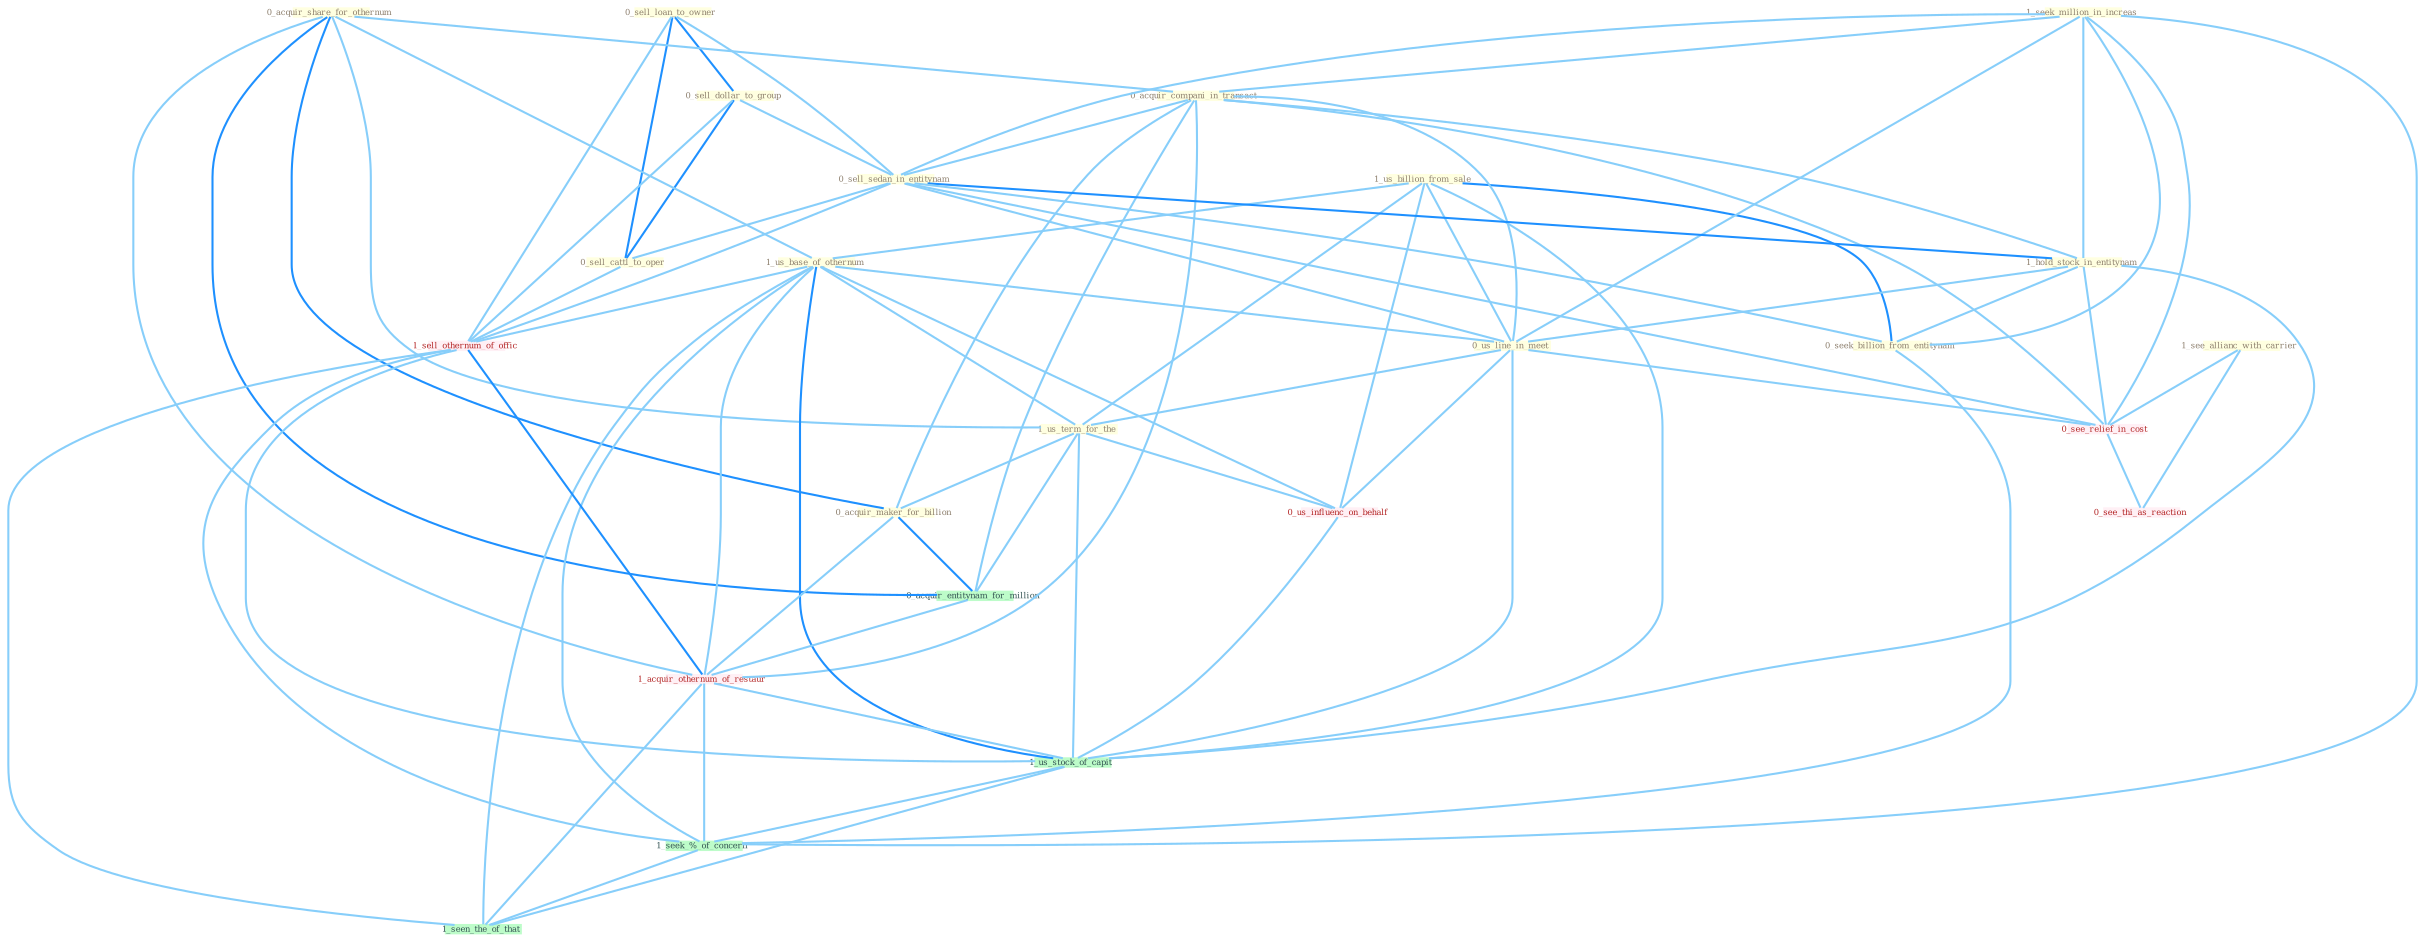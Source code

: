 Graph G{ 
    node
    [shape=polygon,style=filled,width=.5,height=.06,color="#BDFCC9",fixedsize=true,fontsize=4,
    fontcolor="#2f4f4f"];
    {node
    [color="#ffffe0", fontcolor="#8b7d6b"] "0_sell_loan_to_owner " "1_us_billion_from_sale " "1_seek_million_in_increas " "0_sell_dollar_to_group " "0_acquir_share_for_othernum " "0_acquir_compani_in_transact " "1_us_base_of_othernum " "0_sell_sedan_in_entitynam " "1_hold_stock_in_entitynam " "0_seek_billion_from_entitynam " "0_us_line_in_meet " "1_us_term_for_the " "0_acquir_maker_for_billion " "0_sell_cattl_to_oper " "1_see_allianc_with_carrier "}
{node [color="#fff0f5", fontcolor="#b22222"] "1_sell_othernum_of_offic " "0_us_influenc_on_behalf " "0_see_relief_in_cost " "0_see_thi_as_reaction " "1_acquir_othernum_of_restaur "}
edge [color="#B0E2FF"];

	"0_sell_loan_to_owner " -- "0_sell_dollar_to_group " [w="2", color="#1e90ff" , len=0.8];
	"0_sell_loan_to_owner " -- "0_sell_sedan_in_entitynam " [w="1", color="#87cefa" ];
	"0_sell_loan_to_owner " -- "0_sell_cattl_to_oper " [w="2", color="#1e90ff" , len=0.8];
	"0_sell_loan_to_owner " -- "1_sell_othernum_of_offic " [w="1", color="#87cefa" ];
	"1_us_billion_from_sale " -- "1_us_base_of_othernum " [w="1", color="#87cefa" ];
	"1_us_billion_from_sale " -- "0_seek_billion_from_entitynam " [w="2", color="#1e90ff" , len=0.8];
	"1_us_billion_from_sale " -- "0_us_line_in_meet " [w="1", color="#87cefa" ];
	"1_us_billion_from_sale " -- "1_us_term_for_the " [w="1", color="#87cefa" ];
	"1_us_billion_from_sale " -- "0_us_influenc_on_behalf " [w="1", color="#87cefa" ];
	"1_us_billion_from_sale " -- "1_us_stock_of_capit " [w="1", color="#87cefa" ];
	"1_seek_million_in_increas " -- "0_acquir_compani_in_transact " [w="1", color="#87cefa" ];
	"1_seek_million_in_increas " -- "0_sell_sedan_in_entitynam " [w="1", color="#87cefa" ];
	"1_seek_million_in_increas " -- "1_hold_stock_in_entitynam " [w="1", color="#87cefa" ];
	"1_seek_million_in_increas " -- "0_seek_billion_from_entitynam " [w="1", color="#87cefa" ];
	"1_seek_million_in_increas " -- "0_us_line_in_meet " [w="1", color="#87cefa" ];
	"1_seek_million_in_increas " -- "0_see_relief_in_cost " [w="1", color="#87cefa" ];
	"1_seek_million_in_increas " -- "1_seek_%_of_concern " [w="1", color="#87cefa" ];
	"0_sell_dollar_to_group " -- "0_sell_sedan_in_entitynam " [w="1", color="#87cefa" ];
	"0_sell_dollar_to_group " -- "0_sell_cattl_to_oper " [w="2", color="#1e90ff" , len=0.8];
	"0_sell_dollar_to_group " -- "1_sell_othernum_of_offic " [w="1", color="#87cefa" ];
	"0_acquir_share_for_othernum " -- "0_acquir_compani_in_transact " [w="1", color="#87cefa" ];
	"0_acquir_share_for_othernum " -- "1_us_base_of_othernum " [w="1", color="#87cefa" ];
	"0_acquir_share_for_othernum " -- "1_us_term_for_the " [w="1", color="#87cefa" ];
	"0_acquir_share_for_othernum " -- "0_acquir_maker_for_billion " [w="2", color="#1e90ff" , len=0.8];
	"0_acquir_share_for_othernum " -- "0_acquir_entitynam_for_million " [w="2", color="#1e90ff" , len=0.8];
	"0_acquir_share_for_othernum " -- "1_acquir_othernum_of_restaur " [w="1", color="#87cefa" ];
	"0_acquir_compani_in_transact " -- "0_sell_sedan_in_entitynam " [w="1", color="#87cefa" ];
	"0_acquir_compani_in_transact " -- "1_hold_stock_in_entitynam " [w="1", color="#87cefa" ];
	"0_acquir_compani_in_transact " -- "0_us_line_in_meet " [w="1", color="#87cefa" ];
	"0_acquir_compani_in_transact " -- "0_acquir_maker_for_billion " [w="1", color="#87cefa" ];
	"0_acquir_compani_in_transact " -- "0_acquir_entitynam_for_million " [w="1", color="#87cefa" ];
	"0_acquir_compani_in_transact " -- "0_see_relief_in_cost " [w="1", color="#87cefa" ];
	"0_acquir_compani_in_transact " -- "1_acquir_othernum_of_restaur " [w="1", color="#87cefa" ];
	"1_us_base_of_othernum " -- "0_us_line_in_meet " [w="1", color="#87cefa" ];
	"1_us_base_of_othernum " -- "1_us_term_for_the " [w="1", color="#87cefa" ];
	"1_us_base_of_othernum " -- "1_sell_othernum_of_offic " [w="1", color="#87cefa" ];
	"1_us_base_of_othernum " -- "0_us_influenc_on_behalf " [w="1", color="#87cefa" ];
	"1_us_base_of_othernum " -- "1_acquir_othernum_of_restaur " [w="1", color="#87cefa" ];
	"1_us_base_of_othernum " -- "1_us_stock_of_capit " [w="2", color="#1e90ff" , len=0.8];
	"1_us_base_of_othernum " -- "1_seek_%_of_concern " [w="1", color="#87cefa" ];
	"1_us_base_of_othernum " -- "1_seen_the_of_that " [w="1", color="#87cefa" ];
	"0_sell_sedan_in_entitynam " -- "1_hold_stock_in_entitynam " [w="2", color="#1e90ff" , len=0.8];
	"0_sell_sedan_in_entitynam " -- "0_seek_billion_from_entitynam " [w="1", color="#87cefa" ];
	"0_sell_sedan_in_entitynam " -- "0_us_line_in_meet " [w="1", color="#87cefa" ];
	"0_sell_sedan_in_entitynam " -- "0_sell_cattl_to_oper " [w="1", color="#87cefa" ];
	"0_sell_sedan_in_entitynam " -- "1_sell_othernum_of_offic " [w="1", color="#87cefa" ];
	"0_sell_sedan_in_entitynam " -- "0_see_relief_in_cost " [w="1", color="#87cefa" ];
	"1_hold_stock_in_entitynam " -- "0_seek_billion_from_entitynam " [w="1", color="#87cefa" ];
	"1_hold_stock_in_entitynam " -- "0_us_line_in_meet " [w="1", color="#87cefa" ];
	"1_hold_stock_in_entitynam " -- "0_see_relief_in_cost " [w="1", color="#87cefa" ];
	"1_hold_stock_in_entitynam " -- "1_us_stock_of_capit " [w="1", color="#87cefa" ];
	"0_seek_billion_from_entitynam " -- "1_seek_%_of_concern " [w="1", color="#87cefa" ];
	"0_us_line_in_meet " -- "1_us_term_for_the " [w="1", color="#87cefa" ];
	"0_us_line_in_meet " -- "0_us_influenc_on_behalf " [w="1", color="#87cefa" ];
	"0_us_line_in_meet " -- "0_see_relief_in_cost " [w="1", color="#87cefa" ];
	"0_us_line_in_meet " -- "1_us_stock_of_capit " [w="1", color="#87cefa" ];
	"1_us_term_for_the " -- "0_acquir_maker_for_billion " [w="1", color="#87cefa" ];
	"1_us_term_for_the " -- "0_acquir_entitynam_for_million " [w="1", color="#87cefa" ];
	"1_us_term_for_the " -- "0_us_influenc_on_behalf " [w="1", color="#87cefa" ];
	"1_us_term_for_the " -- "1_us_stock_of_capit " [w="1", color="#87cefa" ];
	"0_acquir_maker_for_billion " -- "0_acquir_entitynam_for_million " [w="2", color="#1e90ff" , len=0.8];
	"0_acquir_maker_for_billion " -- "1_acquir_othernum_of_restaur " [w="1", color="#87cefa" ];
	"0_sell_cattl_to_oper " -- "1_sell_othernum_of_offic " [w="1", color="#87cefa" ];
	"1_see_allianc_with_carrier " -- "0_see_relief_in_cost " [w="1", color="#87cefa" ];
	"1_see_allianc_with_carrier " -- "0_see_thi_as_reaction " [w="1", color="#87cefa" ];
	"0_acquir_entitynam_for_million " -- "1_acquir_othernum_of_restaur " [w="1", color="#87cefa" ];
	"1_sell_othernum_of_offic " -- "1_acquir_othernum_of_restaur " [w="2", color="#1e90ff" , len=0.8];
	"1_sell_othernum_of_offic " -- "1_us_stock_of_capit " [w="1", color="#87cefa" ];
	"1_sell_othernum_of_offic " -- "1_seek_%_of_concern " [w="1", color="#87cefa" ];
	"1_sell_othernum_of_offic " -- "1_seen_the_of_that " [w="1", color="#87cefa" ];
	"0_us_influenc_on_behalf " -- "1_us_stock_of_capit " [w="1", color="#87cefa" ];
	"0_see_relief_in_cost " -- "0_see_thi_as_reaction " [w="1", color="#87cefa" ];
	"1_acquir_othernum_of_restaur " -- "1_us_stock_of_capit " [w="1", color="#87cefa" ];
	"1_acquir_othernum_of_restaur " -- "1_seek_%_of_concern " [w="1", color="#87cefa" ];
	"1_acquir_othernum_of_restaur " -- "1_seen_the_of_that " [w="1", color="#87cefa" ];
	"1_us_stock_of_capit " -- "1_seek_%_of_concern " [w="1", color="#87cefa" ];
	"1_us_stock_of_capit " -- "1_seen_the_of_that " [w="1", color="#87cefa" ];
	"1_seek_%_of_concern " -- "1_seen_the_of_that " [w="1", color="#87cefa" ];
}